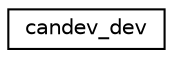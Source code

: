 digraph "Graphical Class Hierarchy"
{
 // LATEX_PDF_SIZE
  edge [fontname="Helvetica",fontsize="10",labelfontname="Helvetica",labelfontsize="10"];
  node [fontname="Helvetica",fontsize="10",shape=record];
  rankdir="LR";
  Node0 [label="candev_dev",height=0.2,width=0.4,color="black", fillcolor="white", style="filled",URL="$structcandev__dev.html",tooltip="candev descriptor to pass to the device thread"];
}
